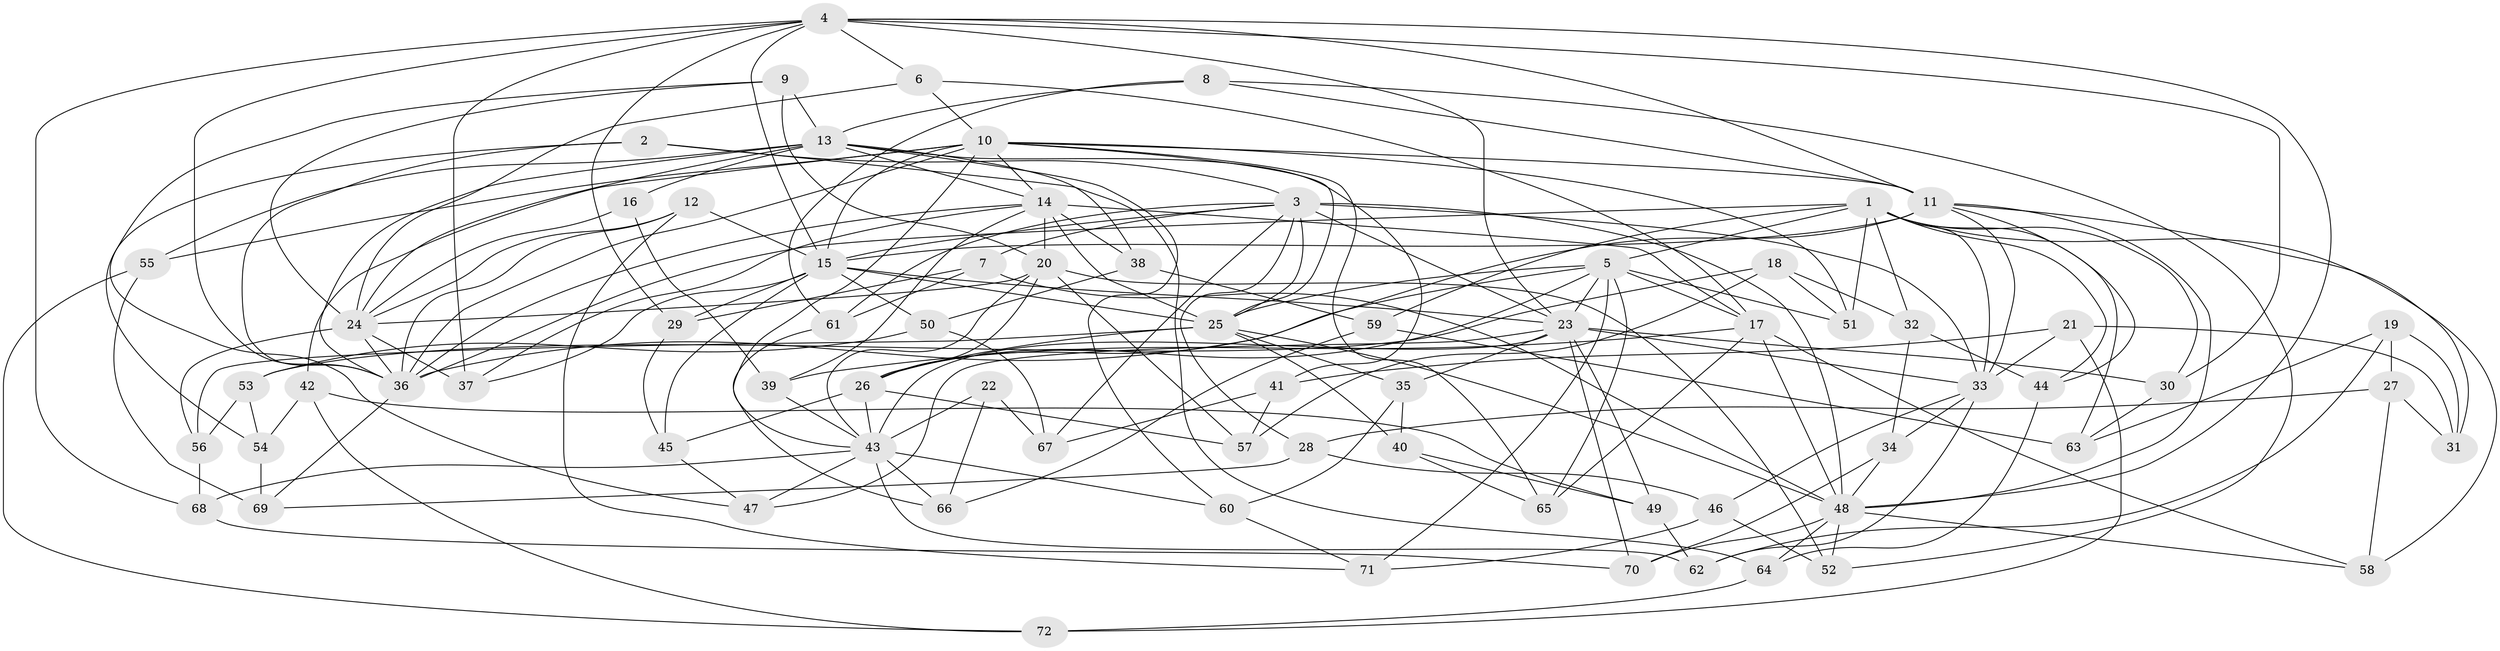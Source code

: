 // original degree distribution, {4: 1.0}
// Generated by graph-tools (version 1.1) at 2025/53/03/04/25 22:53:40]
// undirected, 72 vertices, 195 edges
graph export_dot {
  node [color=gray90,style=filled];
  1;
  2;
  3;
  4;
  5;
  6;
  7;
  8;
  9;
  10;
  11;
  12;
  13;
  14;
  15;
  16;
  17;
  18;
  19;
  20;
  21;
  22;
  23;
  24;
  25;
  26;
  27;
  28;
  29;
  30;
  31;
  32;
  33;
  34;
  35;
  36;
  37;
  38;
  39;
  40;
  41;
  42;
  43;
  44;
  45;
  46;
  47;
  48;
  49;
  50;
  51;
  52;
  53;
  54;
  55;
  56;
  57;
  58;
  59;
  60;
  61;
  62;
  63;
  64;
  65;
  66;
  67;
  68;
  69;
  70;
  71;
  72;
  1 -- 5 [weight=1.0];
  1 -- 30 [weight=1.0];
  1 -- 32 [weight=1.0];
  1 -- 33 [weight=1.0];
  1 -- 36 [weight=1.0];
  1 -- 44 [weight=1.0];
  1 -- 51 [weight=1.0];
  1 -- 58 [weight=1.0];
  1 -- 59 [weight=1.0];
  1 -- 63 [weight=1.0];
  2 -- 3 [weight=1.0];
  2 -- 36 [weight=1.0];
  2 -- 54 [weight=1.0];
  2 -- 64 [weight=1.0];
  3 -- 7 [weight=1.0];
  3 -- 15 [weight=1.0];
  3 -- 23 [weight=1.0];
  3 -- 25 [weight=1.0];
  3 -- 28 [weight=1.0];
  3 -- 33 [weight=1.0];
  3 -- 48 [weight=1.0];
  3 -- 61 [weight=1.0];
  3 -- 67 [weight=1.0];
  4 -- 6 [weight=1.0];
  4 -- 11 [weight=2.0];
  4 -- 15 [weight=1.0];
  4 -- 23 [weight=1.0];
  4 -- 29 [weight=1.0];
  4 -- 30 [weight=1.0];
  4 -- 36 [weight=1.0];
  4 -- 37 [weight=2.0];
  4 -- 48 [weight=1.0];
  4 -- 68 [weight=1.0];
  5 -- 17 [weight=1.0];
  5 -- 23 [weight=1.0];
  5 -- 25 [weight=2.0];
  5 -- 26 [weight=1.0];
  5 -- 36 [weight=1.0];
  5 -- 51 [weight=1.0];
  5 -- 65 [weight=1.0];
  5 -- 71 [weight=1.0];
  6 -- 10 [weight=1.0];
  6 -- 17 [weight=1.0];
  6 -- 24 [weight=1.0];
  7 -- 29 [weight=1.0];
  7 -- 48 [weight=1.0];
  7 -- 61 [weight=1.0];
  8 -- 11 [weight=1.0];
  8 -- 13 [weight=1.0];
  8 -- 52 [weight=1.0];
  8 -- 61 [weight=1.0];
  9 -- 13 [weight=1.0];
  9 -- 20 [weight=1.0];
  9 -- 24 [weight=1.0];
  9 -- 47 [weight=1.0];
  10 -- 11 [weight=2.0];
  10 -- 14 [weight=1.0];
  10 -- 15 [weight=1.0];
  10 -- 25 [weight=1.0];
  10 -- 36 [weight=1.0];
  10 -- 42 [weight=1.0];
  10 -- 43 [weight=1.0];
  10 -- 51 [weight=1.0];
  10 -- 55 [weight=1.0];
  10 -- 65 [weight=1.0];
  11 -- 15 [weight=1.0];
  11 -- 26 [weight=1.0];
  11 -- 31 [weight=1.0];
  11 -- 33 [weight=1.0];
  11 -- 44 [weight=1.0];
  11 -- 48 [weight=2.0];
  12 -- 15 [weight=1.0];
  12 -- 24 [weight=1.0];
  12 -- 36 [weight=1.0];
  12 -- 71 [weight=1.0];
  13 -- 14 [weight=1.0];
  13 -- 16 [weight=2.0];
  13 -- 24 [weight=2.0];
  13 -- 36 [weight=1.0];
  13 -- 38 [weight=1.0];
  13 -- 41 [weight=1.0];
  13 -- 55 [weight=1.0];
  13 -- 60 [weight=1.0];
  14 -- 17 [weight=2.0];
  14 -- 20 [weight=3.0];
  14 -- 25 [weight=1.0];
  14 -- 36 [weight=1.0];
  14 -- 37 [weight=1.0];
  14 -- 38 [weight=1.0];
  14 -- 39 [weight=1.0];
  15 -- 23 [weight=2.0];
  15 -- 25 [weight=1.0];
  15 -- 29 [weight=1.0];
  15 -- 37 [weight=1.0];
  15 -- 45 [weight=1.0];
  15 -- 50 [weight=1.0];
  16 -- 24 [weight=1.0];
  16 -- 39 [weight=1.0];
  17 -- 39 [weight=1.0];
  17 -- 48 [weight=1.0];
  17 -- 58 [weight=1.0];
  17 -- 65 [weight=1.0];
  18 -- 32 [weight=1.0];
  18 -- 51 [weight=1.0];
  18 -- 53 [weight=1.0];
  18 -- 57 [weight=1.0];
  19 -- 27 [weight=1.0];
  19 -- 31 [weight=1.0];
  19 -- 62 [weight=1.0];
  19 -- 63 [weight=1.0];
  20 -- 24 [weight=2.0];
  20 -- 26 [weight=1.0];
  20 -- 43 [weight=1.0];
  20 -- 52 [weight=1.0];
  20 -- 57 [weight=1.0];
  21 -- 31 [weight=1.0];
  21 -- 33 [weight=1.0];
  21 -- 41 [weight=1.0];
  21 -- 72 [weight=1.0];
  22 -- 43 [weight=2.0];
  22 -- 66 [weight=1.0];
  22 -- 67 [weight=1.0];
  23 -- 30 [weight=1.0];
  23 -- 33 [weight=1.0];
  23 -- 35 [weight=1.0];
  23 -- 43 [weight=1.0];
  23 -- 47 [weight=1.0];
  23 -- 49 [weight=1.0];
  23 -- 70 [weight=1.0];
  24 -- 36 [weight=1.0];
  24 -- 37 [weight=2.0];
  24 -- 56 [weight=1.0];
  25 -- 26 [weight=2.0];
  25 -- 35 [weight=1.0];
  25 -- 40 [weight=1.0];
  25 -- 48 [weight=1.0];
  25 -- 56 [weight=1.0];
  26 -- 43 [weight=1.0];
  26 -- 45 [weight=1.0];
  26 -- 57 [weight=1.0];
  27 -- 28 [weight=1.0];
  27 -- 31 [weight=1.0];
  27 -- 58 [weight=1.0];
  28 -- 46 [weight=1.0];
  28 -- 69 [weight=1.0];
  29 -- 45 [weight=1.0];
  30 -- 63 [weight=1.0];
  32 -- 34 [weight=1.0];
  32 -- 44 [weight=1.0];
  33 -- 34 [weight=1.0];
  33 -- 46 [weight=1.0];
  33 -- 62 [weight=1.0];
  34 -- 48 [weight=1.0];
  34 -- 70 [weight=1.0];
  35 -- 40 [weight=1.0];
  35 -- 60 [weight=1.0];
  36 -- 69 [weight=1.0];
  38 -- 50 [weight=1.0];
  38 -- 59 [weight=1.0];
  39 -- 43 [weight=1.0];
  40 -- 49 [weight=1.0];
  40 -- 65 [weight=1.0];
  41 -- 57 [weight=1.0];
  41 -- 67 [weight=1.0];
  42 -- 49 [weight=1.0];
  42 -- 54 [weight=1.0];
  42 -- 72 [weight=1.0];
  43 -- 47 [weight=1.0];
  43 -- 60 [weight=1.0];
  43 -- 62 [weight=1.0];
  43 -- 66 [weight=1.0];
  43 -- 68 [weight=1.0];
  44 -- 64 [weight=1.0];
  45 -- 47 [weight=1.0];
  46 -- 52 [weight=1.0];
  46 -- 71 [weight=1.0];
  48 -- 52 [weight=1.0];
  48 -- 58 [weight=1.0];
  48 -- 64 [weight=1.0];
  48 -- 70 [weight=1.0];
  49 -- 62 [weight=1.0];
  50 -- 53 [weight=1.0];
  50 -- 67 [weight=1.0];
  53 -- 54 [weight=1.0];
  53 -- 56 [weight=1.0];
  54 -- 69 [weight=1.0];
  55 -- 69 [weight=1.0];
  55 -- 72 [weight=1.0];
  56 -- 68 [weight=1.0];
  59 -- 63 [weight=1.0];
  59 -- 66 [weight=1.0];
  60 -- 71 [weight=1.0];
  61 -- 66 [weight=1.0];
  64 -- 72 [weight=1.0];
  68 -- 70 [weight=1.0];
}
